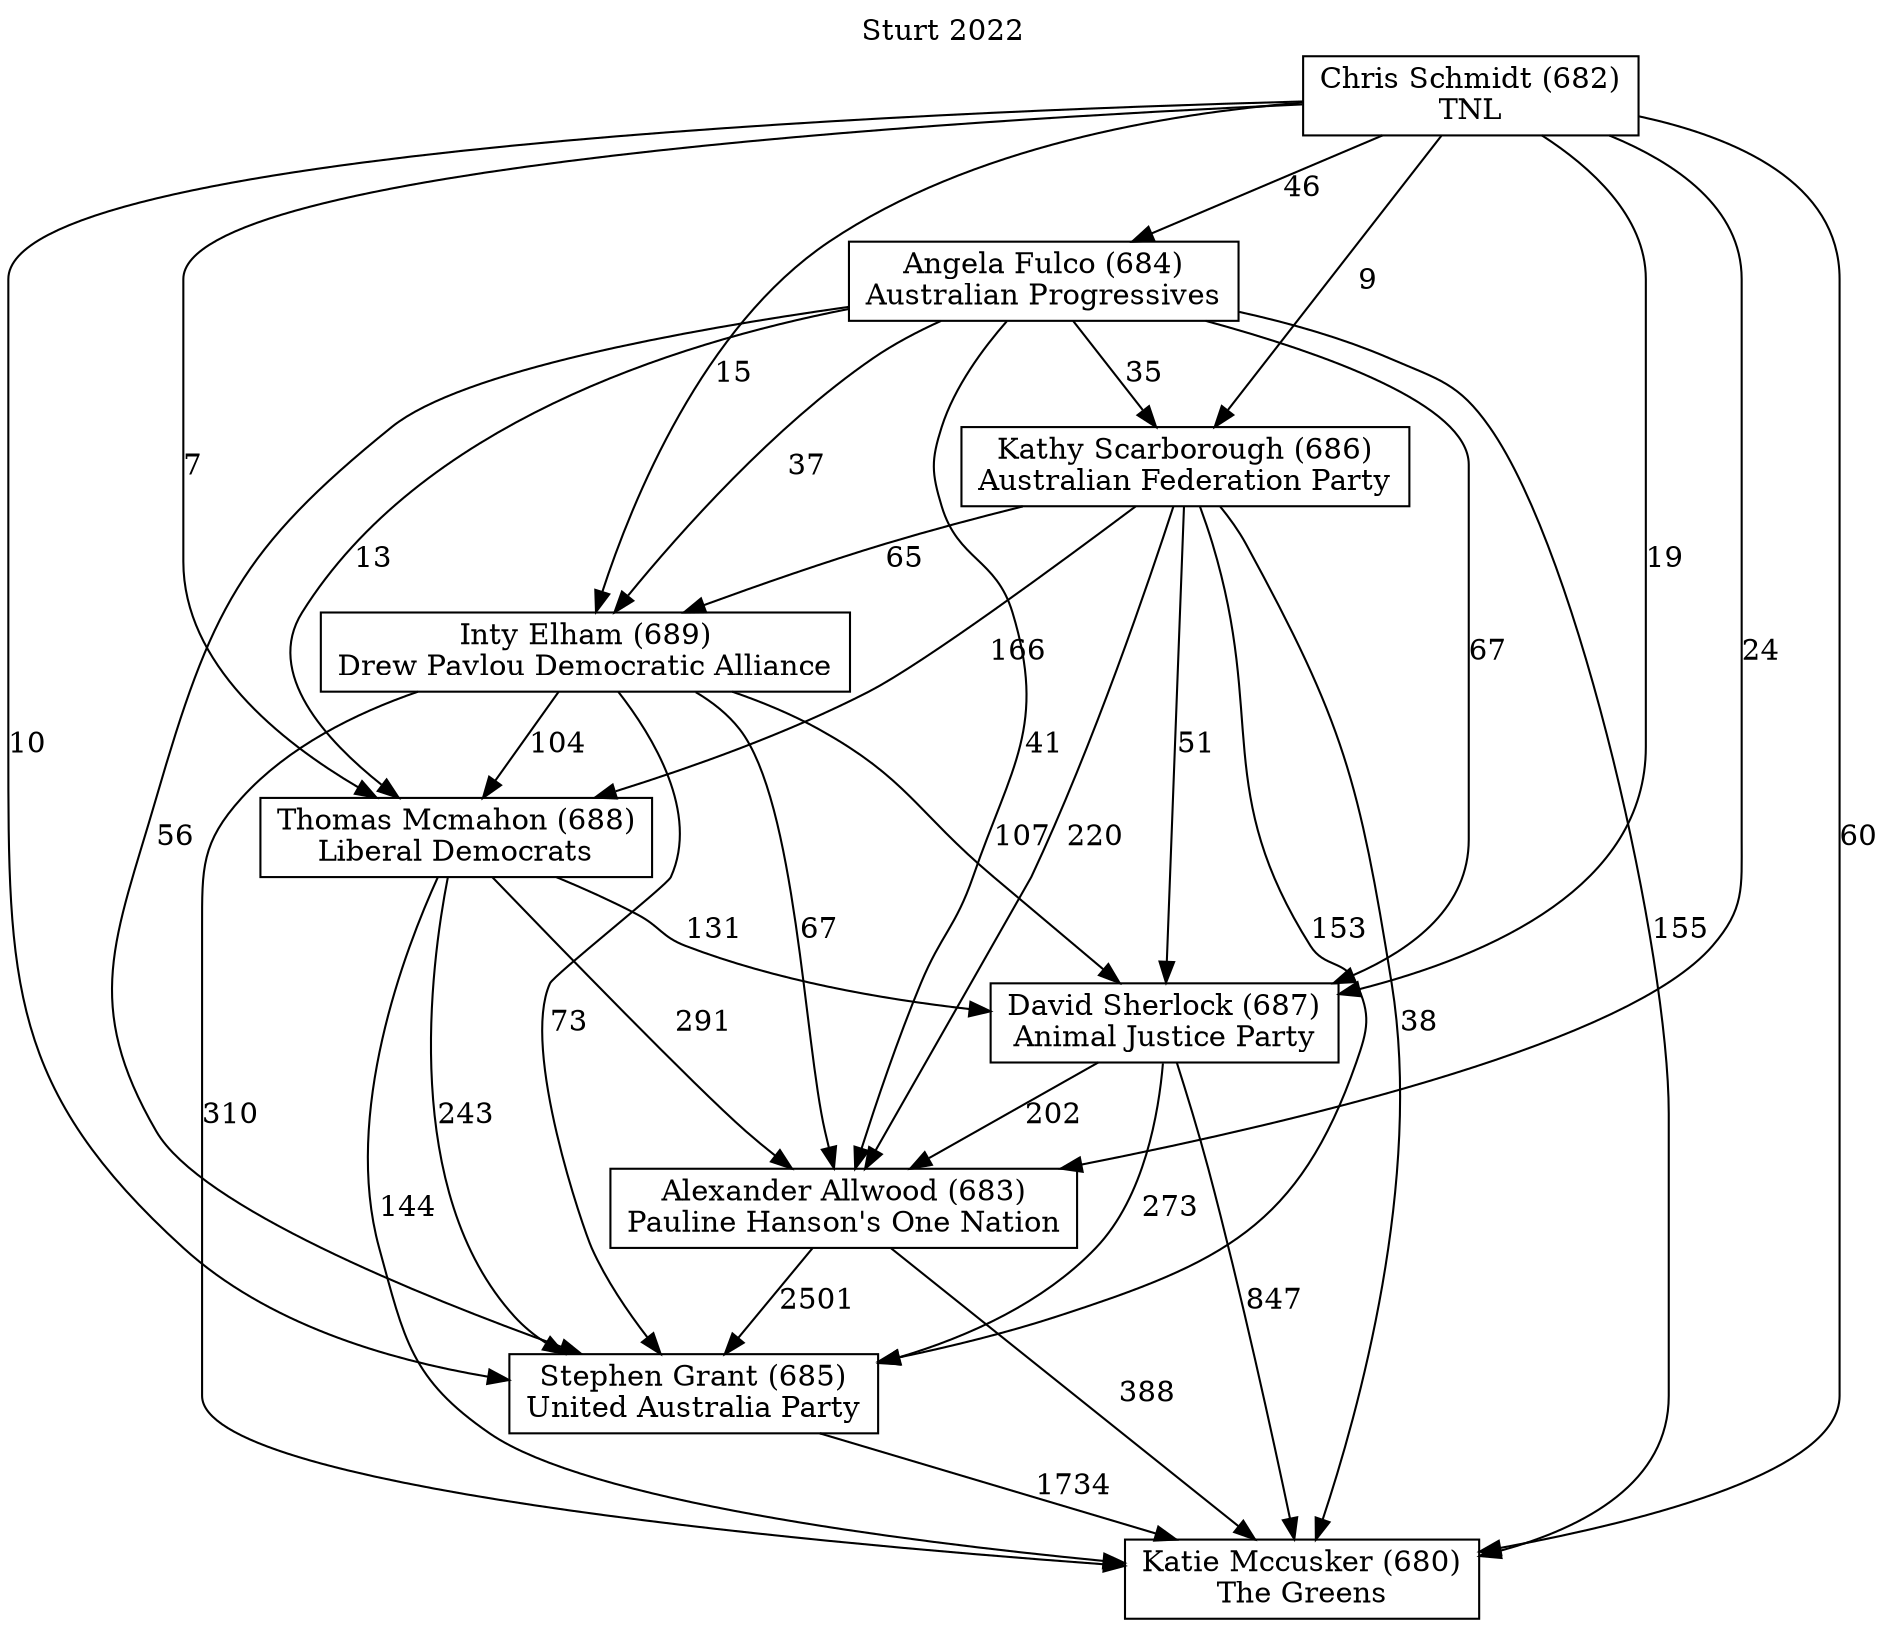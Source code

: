 // House preference flow
digraph "Katie Mccusker (680)_Sturt_2022" {
	graph [label="Sturt 2022" labelloc=t mclimit=10]
	node [shape=box]
	"Alexander Allwood (683)" [label="Alexander Allwood (683)
Pauline Hanson's One Nation"]
	"Angela Fulco (684)" [label="Angela Fulco (684)
Australian Progressives"]
	"Chris Schmidt (682)" [label="Chris Schmidt (682)
TNL"]
	"David Sherlock (687)" [label="David Sherlock (687)
Animal Justice Party"]
	"Inty Elham (689)" [label="Inty Elham (689)
Drew Pavlou Democratic Alliance"]
	"Kathy Scarborough (686)" [label="Kathy Scarborough (686)
Australian Federation Party"]
	"Katie Mccusker (680)" [label="Katie Mccusker (680)
The Greens"]
	"Stephen Grant (685)" [label="Stephen Grant (685)
United Australia Party"]
	"Thomas Mcmahon (688)" [label="Thomas Mcmahon (688)
Liberal Democrats"]
	"Alexander Allwood (683)" -> "Katie Mccusker (680)" [label=388]
	"Alexander Allwood (683)" -> "Stephen Grant (685)" [label=2501]
	"Angela Fulco (684)" -> "Alexander Allwood (683)" [label=41]
	"Angela Fulco (684)" -> "David Sherlock (687)" [label=67]
	"Angela Fulco (684)" -> "Inty Elham (689)" [label=37]
	"Angela Fulco (684)" -> "Kathy Scarborough (686)" [label=35]
	"Angela Fulco (684)" -> "Katie Mccusker (680)" [label=155]
	"Angela Fulco (684)" -> "Stephen Grant (685)" [label=56]
	"Angela Fulco (684)" -> "Thomas Mcmahon (688)" [label=13]
	"Chris Schmidt (682)" -> "Alexander Allwood (683)" [label=24]
	"Chris Schmidt (682)" -> "Angela Fulco (684)" [label=46]
	"Chris Schmidt (682)" -> "David Sherlock (687)" [label=19]
	"Chris Schmidt (682)" -> "Inty Elham (689)" [label=15]
	"Chris Schmidt (682)" -> "Kathy Scarborough (686)" [label=9]
	"Chris Schmidt (682)" -> "Katie Mccusker (680)" [label=60]
	"Chris Schmidt (682)" -> "Stephen Grant (685)" [label=10]
	"Chris Schmidt (682)" -> "Thomas Mcmahon (688)" [label=7]
	"David Sherlock (687)" -> "Alexander Allwood (683)" [label=202]
	"David Sherlock (687)" -> "Katie Mccusker (680)" [label=847]
	"David Sherlock (687)" -> "Stephen Grant (685)" [label=273]
	"Inty Elham (689)" -> "Alexander Allwood (683)" [label=67]
	"Inty Elham (689)" -> "David Sherlock (687)" [label=107]
	"Inty Elham (689)" -> "Katie Mccusker (680)" [label=310]
	"Inty Elham (689)" -> "Stephen Grant (685)" [label=73]
	"Inty Elham (689)" -> "Thomas Mcmahon (688)" [label=104]
	"Kathy Scarborough (686)" -> "Alexander Allwood (683)" [label=220]
	"Kathy Scarborough (686)" -> "David Sherlock (687)" [label=51]
	"Kathy Scarborough (686)" -> "Inty Elham (689)" [label=65]
	"Kathy Scarborough (686)" -> "Katie Mccusker (680)" [label=38]
	"Kathy Scarborough (686)" -> "Stephen Grant (685)" [label=153]
	"Kathy Scarborough (686)" -> "Thomas Mcmahon (688)" [label=166]
	"Stephen Grant (685)" -> "Katie Mccusker (680)" [label=1734]
	"Thomas Mcmahon (688)" -> "Alexander Allwood (683)" [label=291]
	"Thomas Mcmahon (688)" -> "David Sherlock (687)" [label=131]
	"Thomas Mcmahon (688)" -> "Katie Mccusker (680)" [label=144]
	"Thomas Mcmahon (688)" -> "Stephen Grant (685)" [label=243]
}

